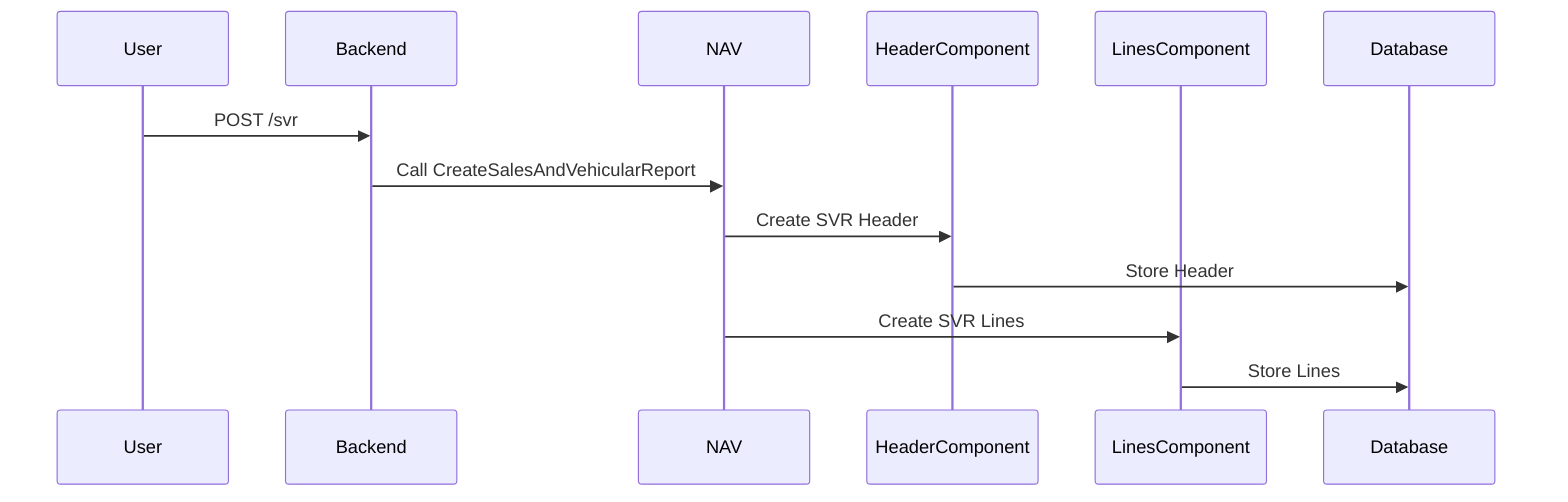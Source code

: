 sequenceDiagram
    participant User
    participant Backend
    participant NAV
    participant HeaderComponent
    participant LinesComponent
    participant Database

    User->>Backend: POST /svr
    Backend->>NAV: Call CreateSalesAndVehicularReport
    NAV->>HeaderComponent: Create SVR Header
    HeaderComponent->>Database: Store Header
    NAV->>LinesComponent: Create SVR Lines
    LinesComponent->>Database: Store Lines